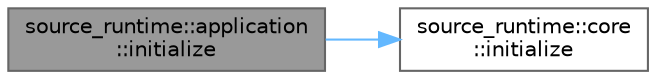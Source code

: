 digraph "source_runtime::application::initialize"
{
 // LATEX_PDF_SIZE
  bgcolor="transparent";
  edge [fontname=Helvetica,fontsize=10,labelfontname=Helvetica,labelfontsize=10];
  node [fontname=Helvetica,fontsize=10,shape=box,height=0.2,width=0.4];
  rankdir="LR";
  Node1 [id="Node000001",label="source_runtime::application\l::initialize",height=0.2,width=0.4,color="gray40", fillcolor="grey60", style="filled", fontcolor="black",tooltip=" "];
  Node1 -> Node2 [id="edge2_Node000001_Node000002",color="steelblue1",style="solid",tooltip=" "];
  Node2 [id="Node000002",label="source_runtime::core\l::initialize",height=0.2,width=0.4,color="grey40", fillcolor="white", style="filled",URL="$namespacesource__runtime_1_1core.html#adcf148ef7c6ac411545f95e5564dac48",tooltip=" "];
}
